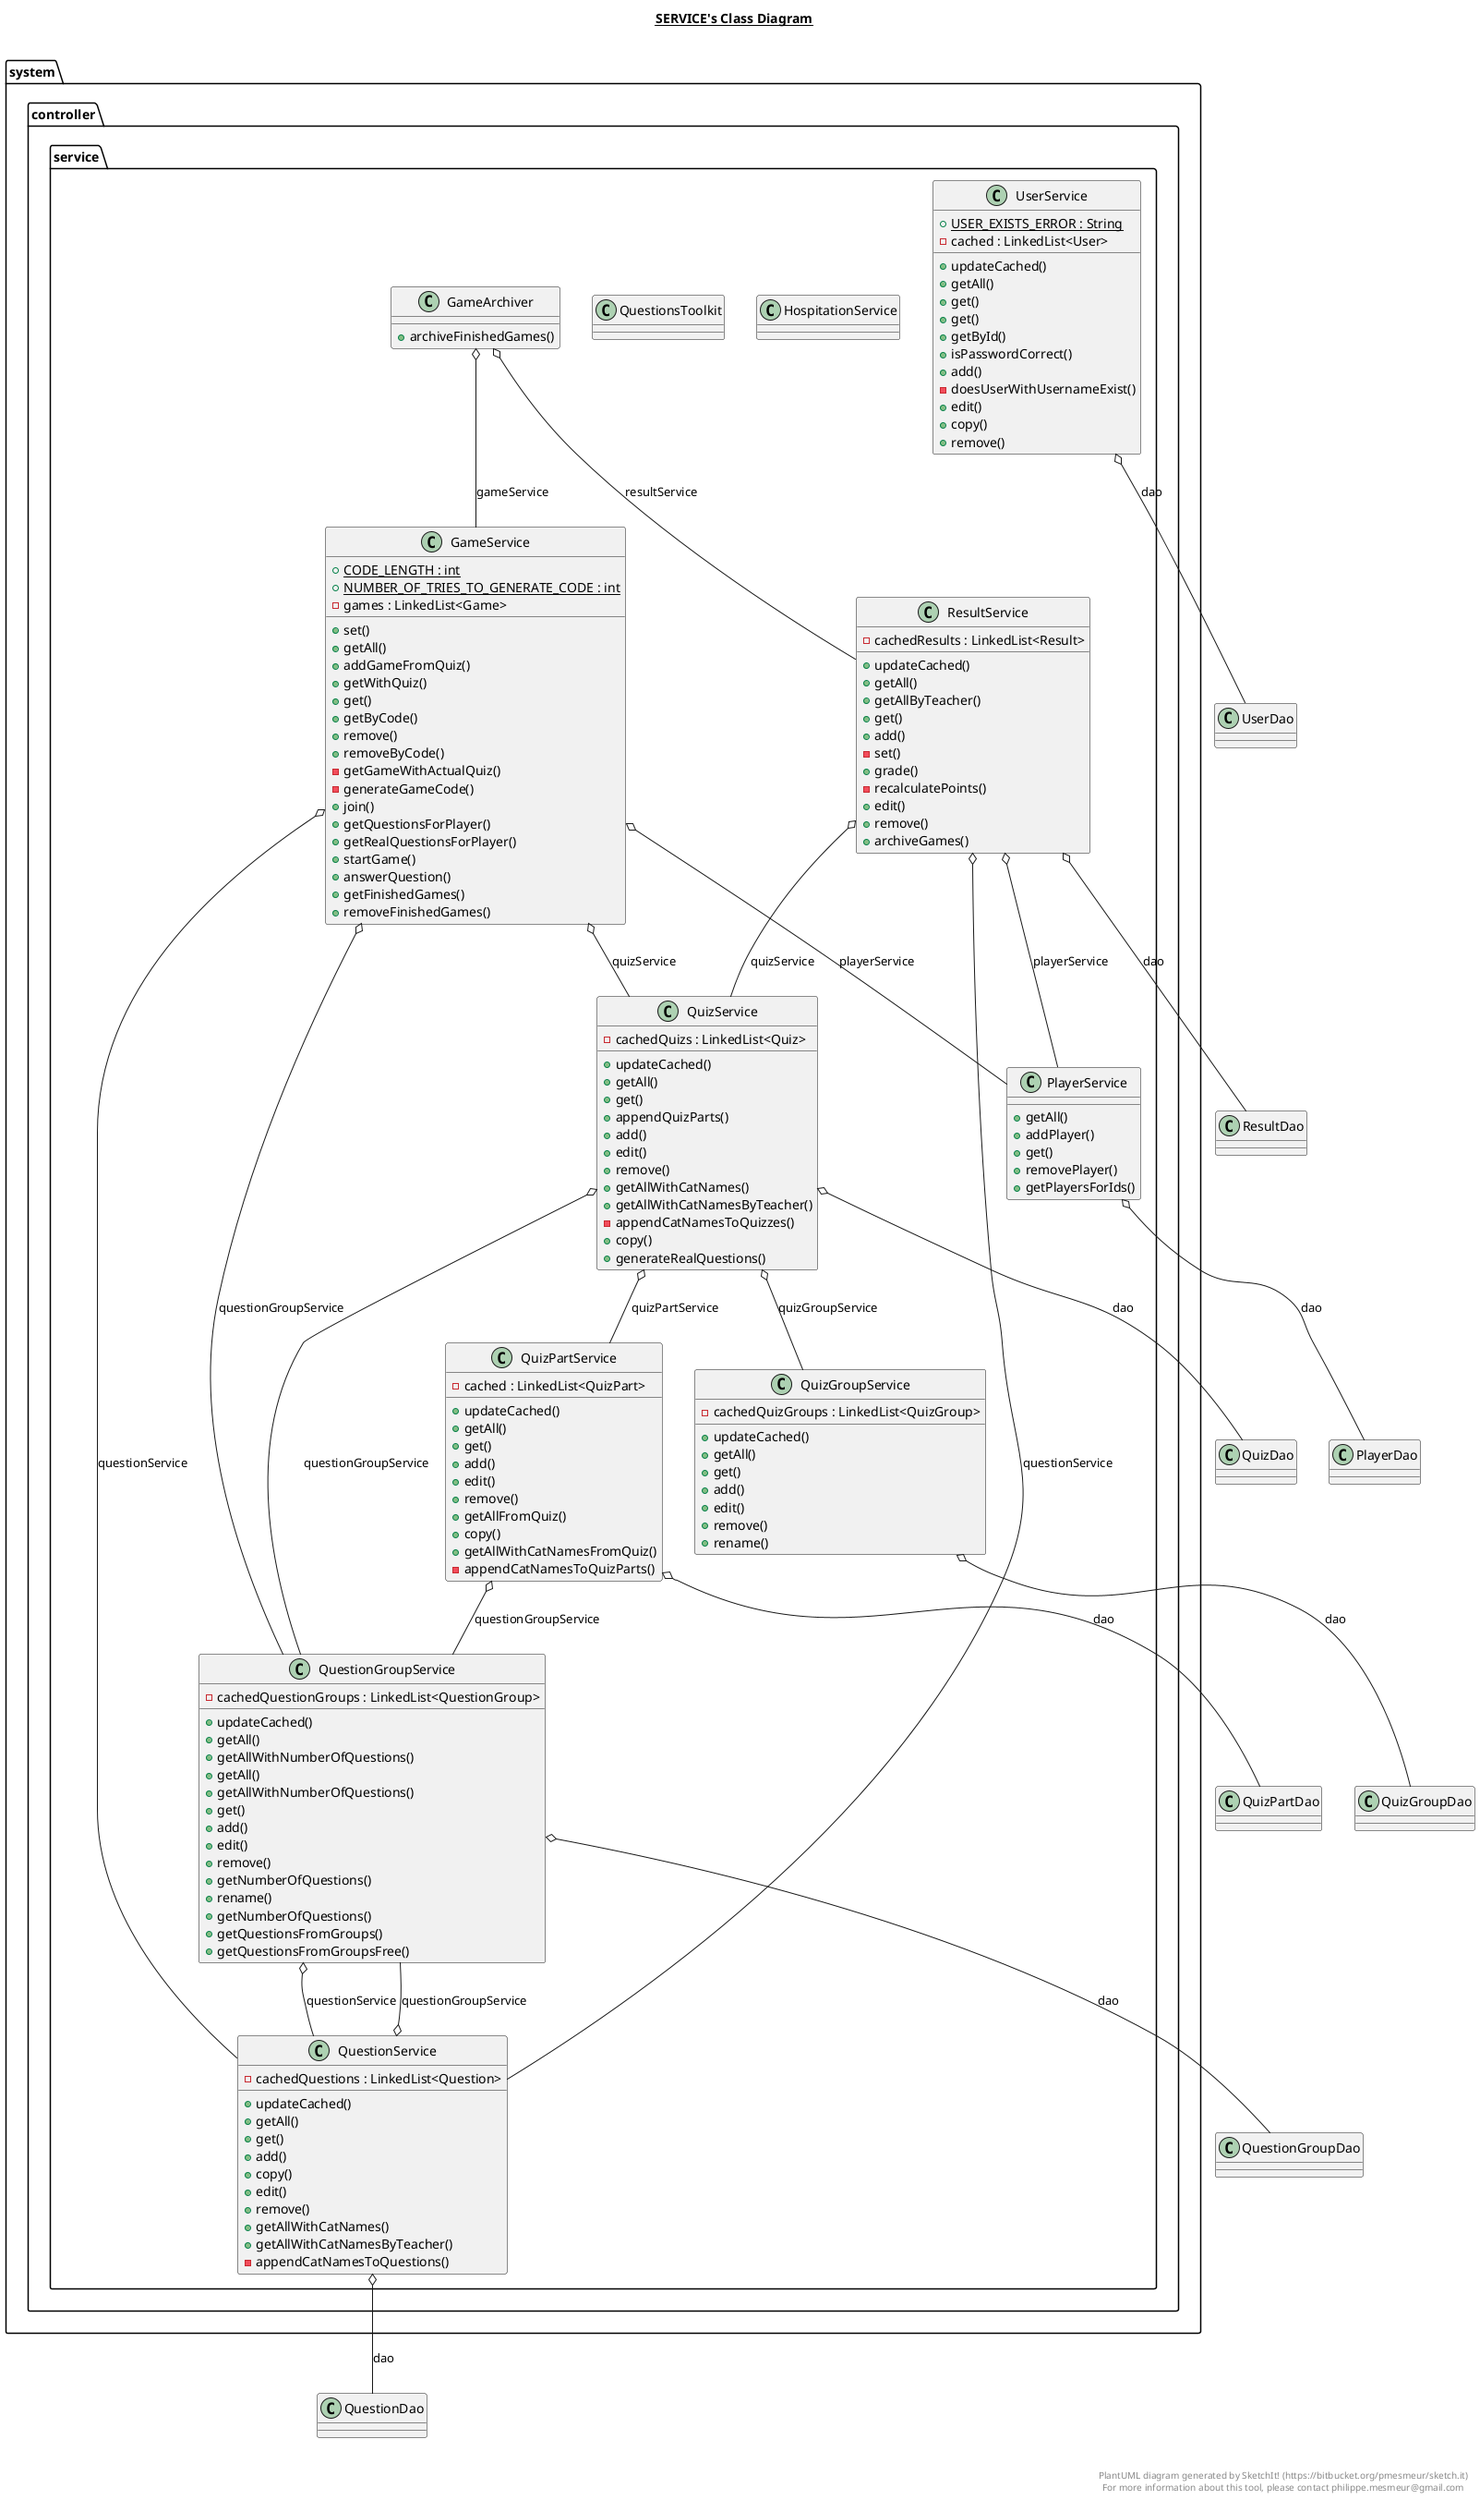@startuml

title __SERVICE's Class Diagram__\n

  package system.controller {
    package system.controller.service {
      class GameArchiver {
          + archiveFinishedGames()
      }
    }
  }
  

  package system.controller {
    package system.controller.service {
      class GameService {
          {static} + CODE_LENGTH : int
          {static} + NUMBER_OF_TRIES_TO_GENERATE_CODE : int
          - games : LinkedList<Game>
          + set()
          + getAll()
          + addGameFromQuiz()
          + getWithQuiz()
          + get()
          + getByCode()
          + remove()
          + removeByCode()
          - getGameWithActualQuiz()
          - generateGameCode()
          + join()
          + getQuestionsForPlayer()
          + getRealQuestionsForPlayer()
          + startGame()
          + answerQuestion()
          + getFinishedGames()
          + removeFinishedGames()
      }
    }
  }
  

  package system.controller {
    package system.controller.service {
      class HospitationService {
      }
    }
  }
  

  package system.controller {
    package system.controller.service {
      class PlayerService {
          + getAll()
          + addPlayer()
          + get()
          + removePlayer()
          + getPlayersForIds()
      }
    }
  }
  

  package system.controller {
    package system.controller.service {
      class QuestionGroupService {
          - cachedQuestionGroups : LinkedList<QuestionGroup>
          + updateCached()
          + getAll()
          + getAllWithNumberOfQuestions()
          + getAll()
          + getAllWithNumberOfQuestions()
          + get()
          + add()
          + edit()
          + remove()
          + getNumberOfQuestions()
          + rename()
          + getNumberOfQuestions()
          + getQuestionsFromGroups()
          + getQuestionsFromGroupsFree()
      }
    }
  }
  

  package system.controller {
    package system.controller.service {
      class QuestionService {
          - cachedQuestions : LinkedList<Question>
          + updateCached()
          + getAll()
          + get()
          + add()
          + copy()
          + edit()
          + remove()
          + getAllWithCatNames()
          + getAllWithCatNamesByTeacher()
          - appendCatNamesToQuestions()
      }
    }
  }
  

  package system.controller {
    package system.controller.service {
      class QuestionsToolkit {
      }
    }
  }
  

  package system.controller {
    package system.controller.service {
      class QuizGroupService {
          - cachedQuizGroups : LinkedList<QuizGroup>
          + updateCached()
          + getAll()
          + get()
          + add()
          + edit()
          + remove()
          + rename()
      }
    }
  }
  

  package system.controller {
    package system.controller.service {
      class QuizPartService {
          - cached : LinkedList<QuizPart>
          + updateCached()
          + getAll()
          + get()
          + add()
          + edit()
          + remove()
          + getAllFromQuiz()
          + copy()
          + getAllWithCatNamesFromQuiz()
          - appendCatNamesToQuizParts()
      }
    }
  }
  

  package system.controller {
    package system.controller.service {
      class QuizService {
          - cachedQuizs : LinkedList<Quiz>
          + updateCached()
          + getAll()
          + get()
          + appendQuizParts()
          + add()
          + edit()
          + remove()
          + getAllWithCatNames()
          + getAllWithCatNamesByTeacher()
          - appendCatNamesToQuizzes()
          + copy()
          + generateRealQuestions()
      }
    }
  }
  

  package system.controller {
    package system.controller.service {
      class ResultService {
          - cachedResults : LinkedList<Result>
          + updateCached()
          + getAll()
          + getAllByTeacher()
          + get()
          + add()
          - set()
          + grade()
          - recalculatePoints()
          + edit()
          + remove()
          + archiveGames()
      }
    }
  }
  

  package system.controller {
    package system.controller.service {
      class UserService {
          {static} + USER_EXISTS_ERROR : String
          - cached : LinkedList<User>
          + updateCached()
          + getAll()
          + get()
          + get()
          + getById()
          + isPasswordCorrect()
          + add()
          - doesUserWithUsernameExist()
          + edit()
          + copy()
          + remove()
      }
    }
  }
  

  GameArchiver o-- GameService : gameService
  GameArchiver o-- ResultService : resultService
  GameService o-- PlayerService : playerService
  GameService o-- QuizService : quizService
  GameService o-- QuestionService : questionService
  GameService o-- QuestionGroupService : questionGroupService
  PlayerService o-- PlayerDao : dao
  QuestionGroupService o-- QuestionGroupDao : dao
  QuestionGroupService o-- QuestionService : questionService
  QuestionService o-- QuestionDao : dao
  QuestionService o-- QuestionGroupService : questionGroupService
  QuizGroupService o-- QuizGroupDao : dao
  QuizPartService o-- QuizPartDao : dao
  QuizPartService o-- QuestionGroupService : questionGroupService
  QuizService o-- QuizDao : dao
  QuizService o-- QuizGroupService : quizGroupService
  QuizService o-- QuizPartService : quizPartService
  QuizService o-- QuestionGroupService : questionGroupService
  ResultService o-- ResultDao : dao
  ResultService o-- QuizService : quizService
  ResultService o-- PlayerService : playerService
  ResultService o-- QuestionService : questionService
  UserService o-- UserDao : dao


right footer


PlantUML diagram generated by SketchIt! (https://bitbucket.org/pmesmeur/sketch.it)
For more information about this tool, please contact philippe.mesmeur@gmail.com
endfooter

@enduml
